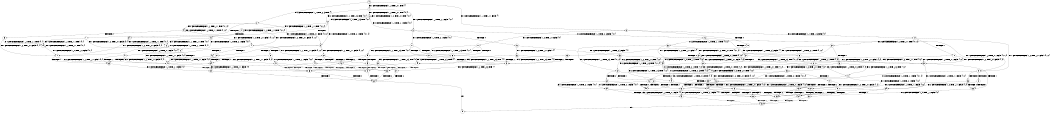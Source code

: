 digraph BCG {
size = "7, 10.5";
center = TRUE;
node [shape = circle];
0 [peripheries = 2];
0 -> 1 [label = "EX !1 !ATOMIC_EXCH_BRANCH (1, +0, TRUE, +0, 1, TRUE) !{}"];
0 -> 2 [label = "EX !2 !ATOMIC_EXCH_BRANCH (1, +1, TRUE, +0, 3, TRUE) !{}"];
0 -> 3 [label = "EX !0 !ATOMIC_EXCH_BRANCH (1, +1, TRUE, +1, 1, FALSE) !{}"];
1 -> 4 [label = "EX !2 !ATOMIC_EXCH_BRANCH (1, +1, TRUE, +0, 3, TRUE) !{0, 1}"];
1 -> 5 [label = "EX !0 !ATOMIC_EXCH_BRANCH (1, +1, TRUE, +1, 1, FALSE) !{0, 1}"];
1 -> 6 [label = "EX !1 !ATOMIC_EXCH_BRANCH (1, +0, TRUE, +0, 1, TRUE) !{0, 1}"];
2 -> 7 [label = "TERMINATE !2"];
2 -> 8 [label = "EX !1 !ATOMIC_EXCH_BRANCH (1, +0, TRUE, +0, 1, FALSE) !{0, 1, 2}"];
2 -> 9 [label = "EX !0 !ATOMIC_EXCH_BRANCH (1, +1, TRUE, +1, 1, TRUE) !{0, 1, 2}"];
3 -> 10 [label = "TERMINATE !0"];
3 -> 11 [label = "EX !1 !ATOMIC_EXCH_BRANCH (1, +0, TRUE, +0, 1, FALSE) !{0}"];
3 -> 12 [label = "EX !2 !ATOMIC_EXCH_BRANCH (1, +1, TRUE, +0, 3, FALSE) !{0}"];
4 -> 13 [label = "TERMINATE !2"];
4 -> 14 [label = "EX !0 !ATOMIC_EXCH_BRANCH (1, +1, TRUE, +1, 1, TRUE) !{0, 1, 2}"];
4 -> 8 [label = "EX !1 !ATOMIC_EXCH_BRANCH (1, +0, TRUE, +0, 1, FALSE) !{0, 1, 2}"];
5 -> 15 [label = "TERMINATE !0"];
5 -> 16 [label = "EX !2 !ATOMIC_EXCH_BRANCH (1, +1, TRUE, +0, 3, FALSE) !{0, 1}"];
5 -> 17 [label = "EX !1 !ATOMIC_EXCH_BRANCH (1, +0, TRUE, +0, 1, FALSE) !{0, 1}"];
6 -> 4 [label = "EX !2 !ATOMIC_EXCH_BRANCH (1, +1, TRUE, +0, 3, TRUE) !{0, 1}"];
6 -> 5 [label = "EX !0 !ATOMIC_EXCH_BRANCH (1, +1, TRUE, +1, 1, FALSE) !{0, 1}"];
6 -> 6 [label = "EX !1 !ATOMIC_EXCH_BRANCH (1, +0, TRUE, +0, 1, TRUE) !{0, 1}"];
7 -> 18 [label = "EX !1 !ATOMIC_EXCH_BRANCH (1, +0, TRUE, +0, 1, FALSE) !{0, 1}"];
7 -> 19 [label = "EX !0 !ATOMIC_EXCH_BRANCH (1, +1, TRUE, +1, 1, TRUE) !{0, 1}"];
8 -> 20 [label = "TERMINATE !1"];
8 -> 21 [label = "TERMINATE !2"];
8 -> 22 [label = "EX !0 !ATOMIC_EXCH_BRANCH (1, +1, TRUE, +1, 1, FALSE) !{0, 1, 2}"];
9 -> 23 [label = "TERMINATE !2"];
9 -> 24 [label = "EX !1 !ATOMIC_EXCH_BRANCH (1, +0, TRUE, +0, 1, FALSE) !{0, 1, 2}"];
9 -> 9 [label = "EX !0 !ATOMIC_EXCH_BRANCH (1, +1, TRUE, +1, 1, TRUE) !{0, 1, 2}"];
10 -> 25 [label = "EX !1 !ATOMIC_EXCH_BRANCH (1, +0, TRUE, +0, 1, FALSE) !{}"];
10 -> 26 [label = "EX !2 !ATOMIC_EXCH_BRANCH (1, +1, TRUE, +0, 3, FALSE) !{}"];
11 -> 27 [label = "TERMINATE !1"];
11 -> 28 [label = "TERMINATE !0"];
11 -> 29 [label = "EX !2 !ATOMIC_EXCH_BRANCH (1, +1, TRUE, +0, 3, TRUE) !{0, 1}"];
12 -> 30 [label = "TERMINATE !0"];
12 -> 31 [label = "EX !1 !ATOMIC_EXCH_BRANCH (1, +0, TRUE, +0, 1, FALSE) !{0, 1, 2}"];
12 -> 32 [label = "EX !2 !ATOMIC_EXCH_BRANCH (1, +0, TRUE, +1, 1, TRUE) !{0, 1, 2}"];
13 -> 33 [label = "EX !0 !ATOMIC_EXCH_BRANCH (1, +1, TRUE, +1, 1, TRUE) !{0, 1}"];
13 -> 18 [label = "EX !1 !ATOMIC_EXCH_BRANCH (1, +0, TRUE, +0, 1, FALSE) !{0, 1}"];
14 -> 34 [label = "TERMINATE !2"];
14 -> 24 [label = "EX !1 !ATOMIC_EXCH_BRANCH (1, +0, TRUE, +0, 1, FALSE) !{0, 1, 2}"];
14 -> 14 [label = "EX !0 !ATOMIC_EXCH_BRANCH (1, +1, TRUE, +1, 1, TRUE) !{0, 1, 2}"];
15 -> 35 [label = "EX !2 !ATOMIC_EXCH_BRANCH (1, +1, TRUE, +0, 3, FALSE) !{1}"];
15 -> 36 [label = "EX !1 !ATOMIC_EXCH_BRANCH (1, +0, TRUE, +0, 1, FALSE) !{1}"];
16 -> 37 [label = "TERMINATE !0"];
16 -> 38 [label = "EX !2 !ATOMIC_EXCH_BRANCH (1, +0, TRUE, +1, 1, TRUE) !{0, 1, 2}"];
16 -> 31 [label = "EX !1 !ATOMIC_EXCH_BRANCH (1, +0, TRUE, +0, 1, FALSE) !{0, 1, 2}"];
17 -> 27 [label = "TERMINATE !1"];
17 -> 28 [label = "TERMINATE !0"];
17 -> 29 [label = "EX !2 !ATOMIC_EXCH_BRANCH (1, +1, TRUE, +0, 3, TRUE) !{0, 1}"];
18 -> 39 [label = "TERMINATE !1"];
18 -> 40 [label = "EX !0 !ATOMIC_EXCH_BRANCH (1, +1, TRUE, +1, 1, FALSE) !{0, 1}"];
19 -> 41 [label = "EX !1 !ATOMIC_EXCH_BRANCH (1, +0, TRUE, +0, 1, FALSE) !{0, 1}"];
19 -> 19 [label = "EX !0 !ATOMIC_EXCH_BRANCH (1, +1, TRUE, +1, 1, TRUE) !{0, 1}"];
20 -> 39 [label = "TERMINATE !2"];
20 -> 42 [label = "EX !0 !ATOMIC_EXCH_BRANCH (1, +1, TRUE, +1, 1, FALSE) !{0, 2}"];
21 -> 39 [label = "TERMINATE !1"];
21 -> 40 [label = "EX !0 !ATOMIC_EXCH_BRANCH (1, +1, TRUE, +1, 1, FALSE) !{0, 1}"];
22 -> 43 [label = "TERMINATE !1"];
22 -> 44 [label = "TERMINATE !2"];
22 -> 45 [label = "TERMINATE !0"];
23 -> 41 [label = "EX !1 !ATOMIC_EXCH_BRANCH (1, +0, TRUE, +0, 1, FALSE) !{0, 1}"];
23 -> 19 [label = "EX !0 !ATOMIC_EXCH_BRANCH (1, +1, TRUE, +1, 1, TRUE) !{0, 1}"];
24 -> 46 [label = "TERMINATE !1"];
24 -> 47 [label = "TERMINATE !2"];
24 -> 22 [label = "EX !0 !ATOMIC_EXCH_BRANCH (1, +1, TRUE, +1, 1, FALSE) !{0, 1, 2}"];
25 -> 48 [label = "TERMINATE !1"];
25 -> 49 [label = "EX !2 !ATOMIC_EXCH_BRANCH (1, +1, TRUE, +0, 3, TRUE) !{1}"];
26 -> 50 [label = "EX !1 !ATOMIC_EXCH_BRANCH (1, +0, TRUE, +0, 1, FALSE) !{1, 2}"];
26 -> 51 [label = "EX !2 !ATOMIC_EXCH_BRANCH (1, +0, TRUE, +1, 1, TRUE) !{1, 2}"];
27 -> 48 [label = "TERMINATE !0"];
27 -> 52 [label = "EX !2 !ATOMIC_EXCH_BRANCH (1, +1, TRUE, +0, 3, TRUE) !{0}"];
28 -> 48 [label = "TERMINATE !1"];
28 -> 49 [label = "EX !2 !ATOMIC_EXCH_BRANCH (1, +1, TRUE, +0, 3, TRUE) !{1}"];
29 -> 43 [label = "TERMINATE !1"];
29 -> 44 [label = "TERMINATE !2"];
29 -> 45 [label = "TERMINATE !0"];
30 -> 50 [label = "EX !1 !ATOMIC_EXCH_BRANCH (1, +0, TRUE, +0, 1, FALSE) !{1, 2}"];
30 -> 51 [label = "EX !2 !ATOMIC_EXCH_BRANCH (1, +0, TRUE, +1, 1, TRUE) !{1, 2}"];
31 -> 53 [label = "TERMINATE !1"];
31 -> 54 [label = "TERMINATE !0"];
31 -> 55 [label = "EX !2 !ATOMIC_EXCH_BRANCH (1, +0, TRUE, +1, 1, FALSE) !{0, 1, 2}"];
32 -> 56 [label = "TERMINATE !0"];
32 -> 57 [label = "EX !1 !ATOMIC_EXCH_BRANCH (1, +0, TRUE, +0, 1, TRUE) !{0, 1, 2}"];
32 -> 58 [label = "EX !2 !ATOMIC_EXCH_BRANCH (1, +1, TRUE, +0, 3, TRUE) !{0, 1, 2}"];
33 -> 41 [label = "EX !1 !ATOMIC_EXCH_BRANCH (1, +0, TRUE, +0, 1, FALSE) !{0, 1}"];
33 -> 33 [label = "EX !0 !ATOMIC_EXCH_BRANCH (1, +1, TRUE, +1, 1, TRUE) !{0, 1}"];
34 -> 41 [label = "EX !1 !ATOMIC_EXCH_BRANCH (1, +0, TRUE, +0, 1, FALSE) !{0, 1}"];
34 -> 33 [label = "EX !0 !ATOMIC_EXCH_BRANCH (1, +1, TRUE, +1, 1, TRUE) !{0, 1}"];
35 -> 59 [label = "EX !2 !ATOMIC_EXCH_BRANCH (1, +0, TRUE, +1, 1, TRUE) !{1, 2}"];
35 -> 50 [label = "EX !1 !ATOMIC_EXCH_BRANCH (1, +0, TRUE, +0, 1, FALSE) !{1, 2}"];
36 -> 48 [label = "TERMINATE !1"];
36 -> 49 [label = "EX !2 !ATOMIC_EXCH_BRANCH (1, +1, TRUE, +0, 3, TRUE) !{1}"];
37 -> 59 [label = "EX !2 !ATOMIC_EXCH_BRANCH (1, +0, TRUE, +1, 1, TRUE) !{1, 2}"];
37 -> 50 [label = "EX !1 !ATOMIC_EXCH_BRANCH (1, +0, TRUE, +0, 1, FALSE) !{1, 2}"];
38 -> 60 [label = "TERMINATE !0"];
38 -> 61 [label = "EX !2 !ATOMIC_EXCH_BRANCH (1, +1, TRUE, +0, 3, TRUE) !{0, 1, 2}"];
38 -> 57 [label = "EX !1 !ATOMIC_EXCH_BRANCH (1, +0, TRUE, +0, 1, TRUE) !{0, 1, 2}"];
39 -> 62 [label = "EX !0 !ATOMIC_EXCH_BRANCH (1, +1, TRUE, +1, 1, FALSE) !{0}"];
40 -> 63 [label = "TERMINATE !1"];
40 -> 64 [label = "TERMINATE !0"];
41 -> 65 [label = "TERMINATE !1"];
41 -> 40 [label = "EX !0 !ATOMIC_EXCH_BRANCH (1, +1, TRUE, +1, 1, FALSE) !{0, 1}"];
42 -> 63 [label = "TERMINATE !2"];
42 -> 66 [label = "TERMINATE !0"];
43 -> 63 [label = "TERMINATE !2"];
43 -> 66 [label = "TERMINATE !0"];
44 -> 63 [label = "TERMINATE !1"];
44 -> 64 [label = "TERMINATE !0"];
45 -> 66 [label = "TERMINATE !1"];
45 -> 64 [label = "TERMINATE !2"];
46 -> 65 [label = "TERMINATE !2"];
46 -> 42 [label = "EX !0 !ATOMIC_EXCH_BRANCH (1, +1, TRUE, +1, 1, FALSE) !{0, 2}"];
47 -> 65 [label = "TERMINATE !1"];
47 -> 40 [label = "EX !0 !ATOMIC_EXCH_BRANCH (1, +1, TRUE, +1, 1, FALSE) !{0, 1}"];
48 -> 67 [label = "EX !2 !ATOMIC_EXCH_BRANCH (1, +1, TRUE, +0, 3, TRUE) !{}"];
49 -> 66 [label = "TERMINATE !1"];
49 -> 64 [label = "TERMINATE !2"];
50 -> 68 [label = "TERMINATE !1"];
50 -> 69 [label = "EX !2 !ATOMIC_EXCH_BRANCH (1, +0, TRUE, +1, 1, FALSE) !{1, 2}"];
51 -> 70 [label = "EX !1 !ATOMIC_EXCH_BRANCH (1, +0, TRUE, +0, 1, TRUE) !{1, 2}"];
51 -> 71 [label = "EX !2 !ATOMIC_EXCH_BRANCH (1, +1, TRUE, +0, 3, TRUE) !{1, 2}"];
52 -> 63 [label = "TERMINATE !2"];
52 -> 66 [label = "TERMINATE !0"];
53 -> 68 [label = "TERMINATE !0"];
53 -> 72 [label = "EX !2 !ATOMIC_EXCH_BRANCH (1, +0, TRUE, +1, 1, FALSE) !{0, 2}"];
54 -> 68 [label = "TERMINATE !1"];
54 -> 69 [label = "EX !2 !ATOMIC_EXCH_BRANCH (1, +0, TRUE, +1, 1, FALSE) !{1, 2}"];
55 -> 73 [label = "TERMINATE !1"];
55 -> 74 [label = "TERMINATE !2"];
55 -> 75 [label = "TERMINATE !0"];
56 -> 70 [label = "EX !1 !ATOMIC_EXCH_BRANCH (1, +0, TRUE, +0, 1, TRUE) !{1, 2}"];
56 -> 71 [label = "EX !2 !ATOMIC_EXCH_BRANCH (1, +1, TRUE, +0, 3, TRUE) !{1, 2}"];
57 -> 60 [label = "TERMINATE !0"];
57 -> 61 [label = "EX !2 !ATOMIC_EXCH_BRANCH (1, +1, TRUE, +0, 3, TRUE) !{0, 1, 2}"];
57 -> 57 [label = "EX !1 !ATOMIC_EXCH_BRANCH (1, +0, TRUE, +0, 1, TRUE) !{0, 1, 2}"];
58 -> 76 [label = "TERMINATE !2"];
58 -> 77 [label = "TERMINATE !0"];
58 -> 78 [label = "EX !1 !ATOMIC_EXCH_BRANCH (1, +0, TRUE, +0, 1, FALSE) !{0, 1, 2}"];
59 -> 79 [label = "EX !2 !ATOMIC_EXCH_BRANCH (1, +1, TRUE, +0, 3, TRUE) !{1, 2}"];
59 -> 70 [label = "EX !1 !ATOMIC_EXCH_BRANCH (1, +0, TRUE, +0, 1, TRUE) !{1, 2}"];
60 -> 79 [label = "EX !2 !ATOMIC_EXCH_BRANCH (1, +1, TRUE, +0, 3, TRUE) !{1, 2}"];
60 -> 70 [label = "EX !1 !ATOMIC_EXCH_BRANCH (1, +0, TRUE, +0, 1, TRUE) !{1, 2}"];
61 -> 80 [label = "TERMINATE !2"];
61 -> 81 [label = "TERMINATE !0"];
61 -> 78 [label = "EX !1 !ATOMIC_EXCH_BRANCH (1, +0, TRUE, +0, 1, FALSE) !{0, 1, 2}"];
62 -> 82 [label = "TERMINATE !0"];
63 -> 82 [label = "TERMINATE !0"];
64 -> 82 [label = "TERMINATE !1"];
65 -> 62 [label = "EX !0 !ATOMIC_EXCH_BRANCH (1, +1, TRUE, +1, 1, FALSE) !{0}"];
66 -> 82 [label = "TERMINATE !2"];
67 -> 82 [label = "TERMINATE !2"];
68 -> 83 [label = "EX !2 !ATOMIC_EXCH_BRANCH (1, +0, TRUE, +1, 1, FALSE) !{2}"];
69 -> 84 [label = "TERMINATE !1"];
69 -> 85 [label = "TERMINATE !2"];
70 -> 79 [label = "EX !2 !ATOMIC_EXCH_BRANCH (1, +1, TRUE, +0, 3, TRUE) !{1, 2}"];
70 -> 70 [label = "EX !1 !ATOMIC_EXCH_BRANCH (1, +0, TRUE, +0, 1, TRUE) !{1, 2}"];
71 -> 86 [label = "TERMINATE !2"];
71 -> 87 [label = "EX !1 !ATOMIC_EXCH_BRANCH (1, +0, TRUE, +0, 1, FALSE) !{1, 2}"];
72 -> 88 [label = "TERMINATE !2"];
72 -> 84 [label = "TERMINATE !0"];
73 -> 88 [label = "TERMINATE !2"];
73 -> 84 [label = "TERMINATE !0"];
74 -> 88 [label = "TERMINATE !1"];
74 -> 85 [label = "TERMINATE !0"];
75 -> 84 [label = "TERMINATE !1"];
75 -> 85 [label = "TERMINATE !2"];
76 -> 86 [label = "TERMINATE !0"];
76 -> 89 [label = "EX !1 !ATOMIC_EXCH_BRANCH (1, +0, TRUE, +0, 1, FALSE) !{0, 1}"];
77 -> 86 [label = "TERMINATE !2"];
77 -> 87 [label = "EX !1 !ATOMIC_EXCH_BRANCH (1, +0, TRUE, +0, 1, FALSE) !{1, 2}"];
78 -> 73 [label = "TERMINATE !1"];
78 -> 74 [label = "TERMINATE !2"];
78 -> 75 [label = "TERMINATE !0"];
79 -> 90 [label = "TERMINATE !2"];
79 -> 87 [label = "EX !1 !ATOMIC_EXCH_BRANCH (1, +0, TRUE, +0, 1, FALSE) !{1, 2}"];
80 -> 90 [label = "TERMINATE !0"];
80 -> 89 [label = "EX !1 !ATOMIC_EXCH_BRANCH (1, +0, TRUE, +0, 1, FALSE) !{0, 1}"];
81 -> 90 [label = "TERMINATE !2"];
81 -> 87 [label = "EX !1 !ATOMIC_EXCH_BRANCH (1, +0, TRUE, +0, 1, FALSE) !{1, 2}"];
82 -> 91 [label = "exit"];
83 -> 92 [label = "TERMINATE !2"];
84 -> 92 [label = "TERMINATE !2"];
85 -> 92 [label = "TERMINATE !1"];
86 -> 93 [label = "EX !1 !ATOMIC_EXCH_BRANCH (1, +0, TRUE, +0, 1, FALSE) !{1}"];
87 -> 84 [label = "TERMINATE !1"];
87 -> 85 [label = "TERMINATE !2"];
88 -> 92 [label = "TERMINATE !0"];
89 -> 88 [label = "TERMINATE !1"];
89 -> 85 [label = "TERMINATE !0"];
90 -> 93 [label = "EX !1 !ATOMIC_EXCH_BRANCH (1, +0, TRUE, +0, 1, FALSE) !{1}"];
92 -> 91 [label = "exit"];
93 -> 92 [label = "TERMINATE !1"];
}
